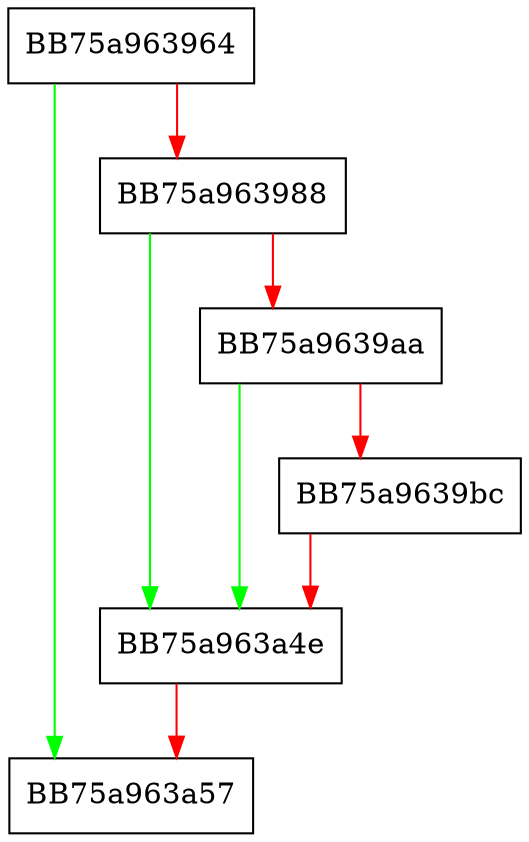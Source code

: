 digraph _read_model {
  node [shape="box"];
  graph [splines=ortho];
  BB75a963964 -> BB75a963a57 [color="green"];
  BB75a963964 -> BB75a963988 [color="red"];
  BB75a963988 -> BB75a963a4e [color="green"];
  BB75a963988 -> BB75a9639aa [color="red"];
  BB75a9639aa -> BB75a963a4e [color="green"];
  BB75a9639aa -> BB75a9639bc [color="red"];
  BB75a9639bc -> BB75a963a4e [color="red"];
  BB75a963a4e -> BB75a963a57 [color="red"];
}